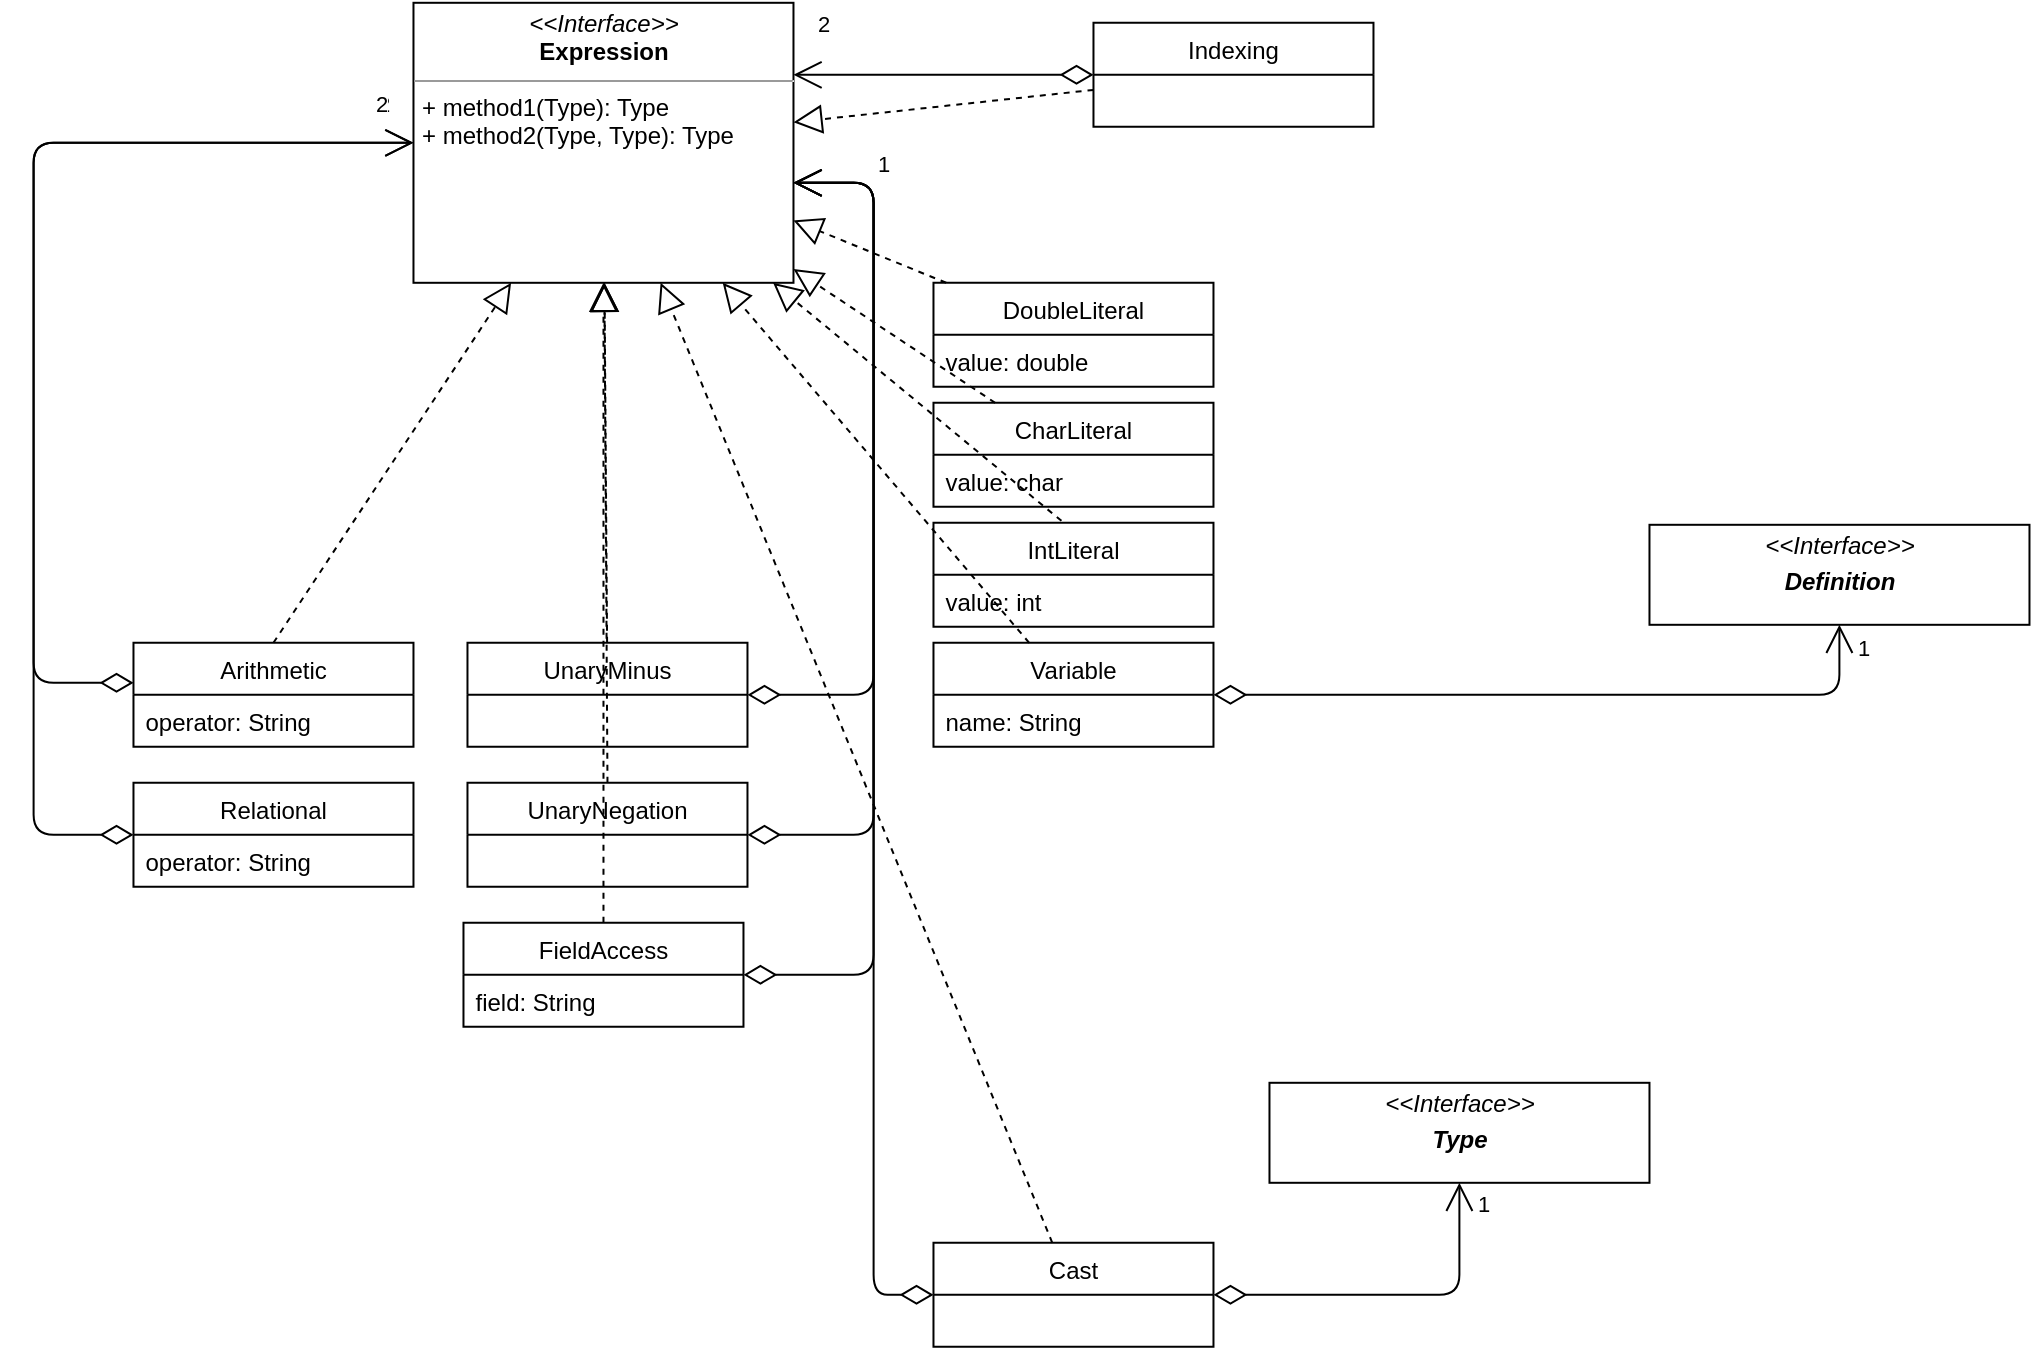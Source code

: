 <mxfile version="12.8.5" pages="4"><diagram id="s5ZfhlYBCUC1Ro54x7p0" name="Page-1"><mxGraphModel dx="1038" dy="580" grid="1" gridSize="10" guides="1" tooltips="1" connect="1" arrows="1" fold="1" page="1" pageScale="1" pageWidth="827" pageHeight="1169" math="0" shadow="0"><root><mxCell id="0"/><mxCell id="1" parent="0"/><mxCell id="buQas3QEPidKyHaEjHm3-1" value="UnaryMinus" style="swimlane;fontStyle=0;childLayout=stackLayout;horizontal=1;startSize=26;fillColor=none;horizontalStack=0;resizeParent=1;resizeParentMax=0;resizeLast=0;collapsible=1;marginBottom=0;" vertex="1" parent="1"><mxGeometry x="566.74" y="568.4" width="140" height="52" as="geometry"><mxRectangle x="120" y="100" width="90" height="26" as="alternateBounds"/></mxGeometry></mxCell><mxCell id="buQas3QEPidKyHaEjHm3-2" value="IntLiteral" style="swimlane;fontStyle=0;childLayout=stackLayout;horizontal=1;startSize=26;fillColor=none;horizontalStack=0;resizeParent=1;resizeParentMax=0;resizeLast=0;collapsible=1;marginBottom=0;" vertex="1" parent="1"><mxGeometry x="799.74" y="508.4" width="140" height="52" as="geometry"/></mxCell><mxCell id="buQas3QEPidKyHaEjHm3-3" value="value: int" style="text;strokeColor=none;fillColor=none;align=left;verticalAlign=top;spacingLeft=4;spacingRight=4;overflow=hidden;rotatable=0;points=[[0,0.5],[1,0.5]];portConstraint=eastwest;" vertex="1" parent="buQas3QEPidKyHaEjHm3-2"><mxGeometry y="26" width="140" height="26" as="geometry"/></mxCell><mxCell id="buQas3QEPidKyHaEjHm3-4" value="Variable" style="swimlane;fontStyle=0;childLayout=stackLayout;horizontal=1;startSize=26;fillColor=none;horizontalStack=0;resizeParent=1;resizeParentMax=0;resizeLast=0;collapsible=1;marginBottom=0;" vertex="1" parent="1"><mxGeometry x="799.74" y="568.4" width="140" height="52" as="geometry"/></mxCell><mxCell id="buQas3QEPidKyHaEjHm3-5" value="name: String" style="text;strokeColor=none;fillColor=none;align=left;verticalAlign=top;spacingLeft=4;spacingRight=4;overflow=hidden;rotatable=0;points=[[0,0.5],[1,0.5]];portConstraint=eastwest;" vertex="1" parent="buQas3QEPidKyHaEjHm3-4"><mxGeometry y="26" width="140" height="26" as="geometry"/></mxCell><mxCell id="buQas3QEPidKyHaEjHm3-6" value="Arithmetic" style="swimlane;fontStyle=0;childLayout=stackLayout;horizontal=1;startSize=26;fillColor=none;horizontalStack=0;resizeParent=1;resizeParentMax=0;resizeLast=0;collapsible=1;marginBottom=0;" vertex="1" parent="1"><mxGeometry x="399.74" y="568.4" width="140" height="52" as="geometry"/></mxCell><mxCell id="buQas3QEPidKyHaEjHm3-7" value="operator: String" style="text;strokeColor=none;fillColor=none;align=left;verticalAlign=top;spacingLeft=4;spacingRight=4;overflow=hidden;rotatable=0;points=[[0,0.5],[1,0.5]];portConstraint=eastwest;" vertex="1" parent="buQas3QEPidKyHaEjHm3-6"><mxGeometry y="26" width="140" height="26" as="geometry"/></mxCell><mxCell id="buQas3QEPidKyHaEjHm3-8" value="&lt;p style=&quot;margin: 0px ; margin-top: 4px ; text-align: center&quot;&gt;&lt;i&gt;&amp;lt;&amp;lt;Interface&amp;gt;&amp;gt;&lt;/i&gt;&lt;br&gt;&lt;b&gt;Expression&lt;/b&gt;&lt;/p&gt;&lt;hr size=&quot;1&quot;&gt;&lt;p style=&quot;margin: 0px ; margin-left: 4px&quot;&gt;+ method1(Type): Type&lt;br&gt;+ method2(Type, Type): Type&lt;/p&gt;" style="verticalAlign=top;align=left;overflow=fill;fontSize=12;fontFamily=Helvetica;html=1;" vertex="1" parent="1"><mxGeometry x="539.74" y="248.4" width="190" height="140" as="geometry"/></mxCell><mxCell id="buQas3QEPidKyHaEjHm3-9" value="" style="endArrow=block;dashed=1;endFill=0;endSize=12;html=1;exitX=0.5;exitY=0;exitDx=0;exitDy=0;" edge="1" parent="1" source="buQas3QEPidKyHaEjHm3-6" target="buQas3QEPidKyHaEjHm3-8"><mxGeometry width="160" relative="1" as="geometry"><mxPoint x="539.74" y="678.4" as="sourcePoint"/><mxPoint x="699.74" y="678.4" as="targetPoint"/></mxGeometry></mxCell><mxCell id="buQas3QEPidKyHaEjHm3-10" value="" style="endArrow=block;dashed=1;endFill=0;endSize=12;html=1;exitX=0.457;exitY=-0.019;exitDx=0;exitDy=0;exitPerimeter=0;" edge="1" parent="1" source="buQas3QEPidKyHaEjHm3-2" target="buQas3QEPidKyHaEjHm3-8"><mxGeometry width="160" relative="1" as="geometry"><mxPoint x="959.74" y="469.549" as="sourcePoint"/><mxPoint x="818.604" y="520.4" as="targetPoint"/></mxGeometry></mxCell><mxCell id="buQas3QEPidKyHaEjHm3-11" value="" style="endArrow=block;dashed=1;endFill=0;endSize=12;html=1;" edge="1" parent="1" source="buQas3QEPidKyHaEjHm3-4" target="buQas3QEPidKyHaEjHm3-8"><mxGeometry width="160" relative="1" as="geometry"><mxPoint x="569.74" y="768.4" as="sourcePoint"/><mxPoint x="828.604" y="530.4" as="targetPoint"/></mxGeometry></mxCell><mxCell id="buQas3QEPidKyHaEjHm3-12" value="" style="endArrow=block;dashed=1;endFill=0;endSize=12;html=1;" edge="1" parent="1" source="buQas3QEPidKyHaEjHm3-1" target="buQas3QEPidKyHaEjHm3-8"><mxGeometry width="160" relative="1" as="geometry"><mxPoint x="919.74" y="608.4" as="sourcePoint"/><mxPoint x="838.604" y="540.4" as="targetPoint"/></mxGeometry></mxCell><mxCell id="buQas3QEPidKyHaEjHm3-13" value="Cast" style="swimlane;fontStyle=0;childLayout=stackLayout;horizontal=1;startSize=26;fillColor=none;horizontalStack=0;resizeParent=1;resizeParentMax=0;resizeLast=0;collapsible=1;marginBottom=0;" vertex="1" parent="1"><mxGeometry x="799.74" y="868.4" width="140" height="52" as="geometry"><mxRectangle x="120" y="100" width="90" height="26" as="alternateBounds"/></mxGeometry></mxCell><mxCell id="buQas3QEPidKyHaEjHm3-14" value="UnaryNegation" style="swimlane;fontStyle=0;childLayout=stackLayout;horizontal=1;startSize=26;fillColor=none;horizontalStack=0;resizeParent=1;resizeParentMax=0;resizeLast=0;collapsible=1;marginBottom=0;" vertex="1" parent="1"><mxGeometry x="566.74" y="638.4" width="140" height="52" as="geometry"><mxRectangle x="120" y="100" width="90" height="26" as="alternateBounds"/></mxGeometry></mxCell><mxCell id="buQas3QEPidKyHaEjHm3-15" value="" style="endArrow=block;dashed=1;endFill=0;endSize=12;html=1;exitX=0.5;exitY=0;exitDx=0;exitDy=0;" edge="1" parent="1" source="buQas3QEPidKyHaEjHm3-14" target="buQas3QEPidKyHaEjHm3-8"><mxGeometry width="160" relative="1" as="geometry"><mxPoint x="645.61" y="578.4" as="sourcePoint"/><mxPoint x="637.783" y="398.4" as="targetPoint"/></mxGeometry></mxCell><mxCell id="buQas3QEPidKyHaEjHm3-16" value="&lt;p style=&quot;margin: 0px ; margin-top: 4px ; text-align: center&quot;&gt;&lt;i&gt;&amp;lt;&amp;lt;Interface&amp;gt;&amp;gt;&lt;/i&gt;&lt;/p&gt;&lt;p style=&quot;margin: 0px ; margin-top: 4px ; text-align: center&quot;&gt;&lt;i&gt;&lt;b&gt;Type&lt;/b&gt;&lt;/i&gt;&lt;br&gt;&lt;/p&gt;&lt;p style=&quot;margin: 0px ; margin-left: 4px&quot;&gt;&lt;/p&gt;" style="verticalAlign=top;align=left;overflow=fill;fontSize=12;fontFamily=Helvetica;html=1;" vertex="1" parent="1"><mxGeometry x="967.74" y="788.4" width="190" height="50" as="geometry"/></mxCell><mxCell id="buQas3QEPidKyHaEjHm3-17" value="" style="endArrow=block;dashed=1;endFill=0;endSize=12;html=1;" edge="1" parent="1" source="buQas3QEPidKyHaEjHm3-13" target="buQas3QEPidKyHaEjHm3-8"><mxGeometry width="160" relative="1" as="geometry"><mxPoint x="856.66" y="578.4" as="sourcePoint"/><mxPoint x="696.878" y="398.4" as="targetPoint"/></mxGeometry></mxCell><mxCell id="buQas3QEPidKyHaEjHm3-18" value="CharLiteral" style="swimlane;fontStyle=0;childLayout=stackLayout;horizontal=1;startSize=26;fillColor=none;horizontalStack=0;resizeParent=1;resizeParentMax=0;resizeLast=0;collapsible=1;marginBottom=0;" vertex="1" parent="1"><mxGeometry x="799.74" y="448.4" width="140" height="52" as="geometry"/></mxCell><mxCell id="buQas3QEPidKyHaEjHm3-19" value="value: char" style="text;strokeColor=none;fillColor=none;align=left;verticalAlign=top;spacingLeft=4;spacingRight=4;overflow=hidden;rotatable=0;points=[[0,0.5],[1,0.5]];portConstraint=eastwest;" vertex="1" parent="buQas3QEPidKyHaEjHm3-18"><mxGeometry y="26" width="140" height="26" as="geometry"/></mxCell><mxCell id="buQas3QEPidKyHaEjHm3-20" value="DoubleLiteral" style="swimlane;fontStyle=0;childLayout=stackLayout;horizontal=1;startSize=26;fillColor=none;horizontalStack=0;resizeParent=1;resizeParentMax=0;resizeLast=0;collapsible=1;marginBottom=0;" vertex="1" parent="1"><mxGeometry x="799.74" y="388.4" width="140" height="52" as="geometry"/></mxCell><mxCell id="buQas3QEPidKyHaEjHm3-21" value="value: double" style="text;strokeColor=none;fillColor=none;align=left;verticalAlign=top;spacingLeft=4;spacingRight=4;overflow=hidden;rotatable=0;points=[[0,0.5],[1,0.5]];portConstraint=eastwest;" vertex="1" parent="buQas3QEPidKyHaEjHm3-20"><mxGeometry y="26" width="140" height="26" as="geometry"/></mxCell><mxCell id="buQas3QEPidKyHaEjHm3-22" value="" style="endArrow=block;dashed=1;endFill=0;endSize=12;html=1;" edge="1" parent="1" source="buQas3QEPidKyHaEjHm3-20" target="buQas3QEPidKyHaEjHm3-8"><mxGeometry width="160" relative="1" as="geometry"><mxPoint x="921.92" y="377.902" as="sourcePoint"/><mxPoint x="777.742" y="258.89" as="targetPoint"/></mxGeometry></mxCell><mxCell id="buQas3QEPidKyHaEjHm3-23" value="" style="endArrow=block;dashed=1;endFill=0;endSize=12;html=1;" edge="1" parent="1" source="buQas3QEPidKyHaEjHm3-18" target="buQas3QEPidKyHaEjHm3-8"><mxGeometry width="160" relative="1" as="geometry"><mxPoint x="883.72" y="527.412" as="sourcePoint"/><mxPoint x="739.542" y="408.4" as="targetPoint"/></mxGeometry></mxCell><mxCell id="buQas3QEPidKyHaEjHm3-24" value="Relational" style="swimlane;fontStyle=0;childLayout=stackLayout;horizontal=1;startSize=26;fillColor=none;horizontalStack=0;resizeParent=1;resizeParentMax=0;resizeLast=0;collapsible=1;marginBottom=0;" vertex="1" parent="1"><mxGeometry x="399.74" y="638.4" width="140" height="52" as="geometry"/></mxCell><mxCell id="buQas3QEPidKyHaEjHm3-25" value="operator: String" style="text;strokeColor=none;fillColor=none;align=left;verticalAlign=top;spacingLeft=4;spacingRight=4;overflow=hidden;rotatable=0;points=[[0,0.5],[1,0.5]];portConstraint=eastwest;" vertex="1" parent="buQas3QEPidKyHaEjHm3-24"><mxGeometry y="26" width="140" height="26" as="geometry"/></mxCell><mxCell id="buQas3QEPidKyHaEjHm3-26" value="Indexing" style="swimlane;fontStyle=0;childLayout=stackLayout;horizontal=1;startSize=26;fillColor=none;horizontalStack=0;resizeParent=1;resizeParentMax=0;resizeLast=0;collapsible=1;marginBottom=0;" vertex="1" parent="1"><mxGeometry x="879.74" y="258.4" width="140" height="52" as="geometry"><mxRectangle x="120" y="100" width="90" height="26" as="alternateBounds"/></mxGeometry></mxCell><mxCell id="buQas3QEPidKyHaEjHm3-27" value="" style="endArrow=block;dashed=1;endFill=0;endSize=12;html=1;" edge="1" parent="1" source="buQas3QEPidKyHaEjHm3-26" target="buQas3QEPidKyHaEjHm3-8"><mxGeometry width="160" relative="1" as="geometry"><mxPoint x="816.094" y="398.4" as="sourcePoint"/><mxPoint x="739.74" y="367.209" as="targetPoint"/></mxGeometry></mxCell><mxCell id="buQas3QEPidKyHaEjHm3-28" value="FieldAccess" style="swimlane;fontStyle=0;childLayout=stackLayout;horizontal=1;startSize=26;fillColor=none;horizontalStack=0;resizeParent=1;resizeParentMax=0;resizeLast=0;collapsible=1;marginBottom=0;" vertex="1" parent="1"><mxGeometry x="564.74" y="708.4" width="140" height="52" as="geometry"><mxRectangle x="120" y="100" width="90" height="26" as="alternateBounds"/></mxGeometry></mxCell><mxCell id="buQas3QEPidKyHaEjHm3-29" value="field: String" style="text;strokeColor=none;fillColor=none;align=left;verticalAlign=top;spacingLeft=4;spacingRight=4;overflow=hidden;rotatable=0;points=[[0,0.5],[1,0.5]];portConstraint=eastwest;" vertex="1" parent="buQas3QEPidKyHaEjHm3-28"><mxGeometry y="26" width="140" height="26" as="geometry"/></mxCell><mxCell id="buQas3QEPidKyHaEjHm3-30" value="" style="endArrow=block;dashed=1;endFill=0;endSize=12;html=1;" edge="1" parent="1" source="buQas3QEPidKyHaEjHm3-28" target="buQas3QEPidKyHaEjHm3-8"><mxGeometry width="160" relative="1" as="geometry"><mxPoint x="646.74" y="648.4" as="sourcePoint"/><mxPoint x="645.177" y="398.4" as="targetPoint"/></mxGeometry></mxCell><mxCell id="buQas3QEPidKyHaEjHm3-31" value="1" style="endArrow=open;html=1;endSize=12;startArrow=diamondThin;startSize=14;startFill=0;edgeStyle=orthogonalEdgeStyle;align=left;verticalAlign=bottom;" edge="1" parent="1" source="buQas3QEPidKyHaEjHm3-13" target="buQas3QEPidKyHaEjHm3-16"><mxGeometry x="0.776" y="-7" relative="1" as="geometry"><mxPoint x="982.74" y="893.9" as="sourcePoint"/><mxPoint x="1142.74" y="893.9" as="targetPoint"/><mxPoint as="offset"/></mxGeometry></mxCell><mxCell id="buQas3QEPidKyHaEjHm3-32" value="2" style="endArrow=open;html=1;endSize=12;startArrow=diamondThin;startSize=14;startFill=0;edgeStyle=orthogonalEdgeStyle;align=left;verticalAlign=bottom;" edge="1" parent="1" source="buQas3QEPidKyHaEjHm3-24" target="buQas3QEPidKyHaEjHm3-8"><mxGeometry x="0.932" y="10" relative="1" as="geometry"><mxPoint x="379.8" y="798.4" as="sourcePoint"/><mxPoint x="539.8" y="798.4" as="targetPoint"/><mxPoint as="offset"/><Array as="points"><mxPoint x="349.8" y="664.4"/><mxPoint x="349.8" y="318.4"/></Array></mxGeometry></mxCell><mxCell id="buQas3QEPidKyHaEjHm3-33" value="2" style="endArrow=open;html=1;endSize=12;startArrow=diamondThin;startSize=14;startFill=0;edgeStyle=orthogonalEdgeStyle;align=left;verticalAlign=bottom;" edge="1" parent="1" source="buQas3QEPidKyHaEjHm3-6" target="buQas3QEPidKyHaEjHm3-8"><mxGeometry x="0.919" y="10" relative="1" as="geometry"><mxPoint x="409.74" y="674.4" as="sourcePoint"/><mxPoint x="549.74" y="328.4" as="targetPoint"/><mxPoint as="offset"/><Array as="points"><mxPoint x="349.8" y="588.4"/><mxPoint x="349.8" y="318.4"/></Array></mxGeometry></mxCell><mxCell id="buQas3QEPidKyHaEjHm3-34" value="1" style="endArrow=open;html=1;endSize=12;startArrow=diamondThin;startSize=14;startFill=0;edgeStyle=orthogonalEdgeStyle;align=left;verticalAlign=bottom;" edge="1" parent="1" source="buQas3QEPidKyHaEjHm3-1" target="buQas3QEPidKyHaEjHm3-8"><mxGeometry x="0.777" relative="1" as="geometry"><mxPoint x="379.8" y="798.4" as="sourcePoint"/><mxPoint x="539.8" y="798.4" as="targetPoint"/><mxPoint as="offset"/><Array as="points"><mxPoint x="769.8" y="594.4"/><mxPoint x="769.8" y="338.4"/></Array></mxGeometry></mxCell><mxCell id="buQas3QEPidKyHaEjHm3-35" value="1" style="endArrow=open;html=1;endSize=12;startArrow=diamondThin;startSize=14;startFill=0;edgeStyle=orthogonalEdgeStyle;align=left;verticalAlign=bottom;" edge="1" parent="1" source="buQas3QEPidKyHaEjHm3-14" target="buQas3QEPidKyHaEjHm3-8"><mxGeometry x="0.813" relative="1" as="geometry"><mxPoint x="716.74" y="604.4" as="sourcePoint"/><mxPoint x="739.74" y="348.4" as="targetPoint"/><mxPoint as="offset"/><Array as="points"><mxPoint x="769.8" y="664.4"/><mxPoint x="769.8" y="338.4"/></Array></mxGeometry></mxCell><mxCell id="buQas3QEPidKyHaEjHm3-36" value="1" style="endArrow=open;html=1;endSize=12;startArrow=diamondThin;startSize=14;startFill=0;edgeStyle=orthogonalEdgeStyle;align=left;verticalAlign=bottom;" edge="1" parent="1" source="buQas3QEPidKyHaEjHm3-28" target="buQas3QEPidKyHaEjHm3-8"><mxGeometry x="0.84" relative="1" as="geometry"><mxPoint x="716.74" y="674.4" as="sourcePoint"/><mxPoint x="739.74" y="348.4" as="targetPoint"/><mxPoint as="offset"/><Array as="points"><mxPoint x="769.8" y="734.4"/><mxPoint x="769.8" y="338.4"/></Array></mxGeometry></mxCell><mxCell id="buQas3QEPidKyHaEjHm3-37" value="2" style="endArrow=open;html=1;endSize=12;startArrow=diamondThin;startSize=14;startFill=0;edgeStyle=orthogonalEdgeStyle;align=left;verticalAlign=bottom;" edge="1" parent="1" source="buQas3QEPidKyHaEjHm3-26" target="buQas3QEPidKyHaEjHm3-8"><mxGeometry x="0.866" y="-16" relative="1" as="geometry"><mxPoint x="439.8" y="758.4" as="sourcePoint"/><mxPoint x="539.8" y="798.4" as="targetPoint"/><mxPoint as="offset"/><Array as="points"><mxPoint x="769.8" y="284.4"/><mxPoint x="769.8" y="284.4"/></Array></mxGeometry></mxCell><mxCell id="buQas3QEPidKyHaEjHm3-38" value="1" style="endArrow=open;html=1;endSize=12;startArrow=diamondThin;startSize=14;startFill=0;edgeStyle=orthogonalEdgeStyle;align=left;verticalAlign=bottom;" edge="1" parent="1" source="buQas3QEPidKyHaEjHm3-13" target="buQas3QEPidKyHaEjHm3-8"><mxGeometry x="0.872" relative="1" as="geometry"><mxPoint x="714.74" y="744.4" as="sourcePoint"/><mxPoint x="739.74" y="348.4" as="targetPoint"/><mxPoint as="offset"/><Array as="points"><mxPoint x="769.8" y="894.4"/><mxPoint x="769.8" y="338.4"/></Array></mxGeometry></mxCell><mxCell id="JMMALY-Ro8XDDi0MGWRL-1" value="&lt;p style=&quot;margin: 0px ; margin-top: 4px ; text-align: center&quot;&gt;&lt;i&gt;&amp;lt;&amp;lt;Interface&amp;gt;&amp;gt;&lt;/i&gt;&lt;/p&gt;&lt;p style=&quot;margin: 0px ; margin-top: 4px ; text-align: center&quot;&gt;&lt;i&gt;&lt;b&gt;Definition&lt;/b&gt;&lt;/i&gt;&lt;br&gt;&lt;/p&gt;&lt;p style=&quot;margin: 0px ; margin-left: 4px&quot;&gt;&lt;/p&gt;" style="verticalAlign=top;align=left;overflow=fill;fontSize=12;fontFamily=Helvetica;html=1;" vertex="1" parent="1"><mxGeometry x="1157.74" y="509.4" width="190" height="50" as="geometry"/></mxCell><mxCell id="JMMALY-Ro8XDDi0MGWRL-2" value="1" style="endArrow=open;html=1;endSize=12;startArrow=diamondThin;startSize=14;startFill=0;edgeStyle=orthogonalEdgeStyle;align=left;verticalAlign=bottom;" edge="1" parent="1" source="buQas3QEPidKyHaEjHm3-4" target="JMMALY-Ro8XDDi0MGWRL-1"><mxGeometry x="0.799" y="16" relative="1" as="geometry"><mxPoint x="977.74" y="624.4" as="sourcePoint"/><mxPoint x="1100.7" y="568.4" as="targetPoint"/><mxPoint x="23" y="-14" as="offset"/></mxGeometry></mxCell></root></mxGraphModel></diagram><diagram name="Page-2" id="duChJg24xHb6y9kP1mSh"><mxGraphModel dx="1221" dy="682" grid="0" gridSize="10" guides="1" tooltips="1" connect="1" arrows="1" fold="1" page="0" pageScale="1" pageWidth="827" pageHeight="1169" math="0" shadow="0"><root><mxCell id="PjNAHWErL7BD7QIuxWwd-0"/><mxCell id="PjNAHWErL7BD7QIuxWwd-1" parent="PjNAHWErL7BD7QIuxWwd-0"/><mxCell id="PjNAHWErL7BD7QIuxWwd-2" value="Program" style="swimlane;fontStyle=0;childLayout=stackLayout;horizontal=1;startSize=26;fillColor=none;horizontalStack=0;resizeParent=1;resizeParentMax=0;resizeLast=0;collapsible=1;marginBottom=0;" parent="PjNAHWErL7BD7QIuxWwd-1" vertex="1"><mxGeometry x="280" y="190" width="140" height="52" as="geometry"/></mxCell><mxCell id="PjNAHWErL7BD7QIuxWwd-3" value="&lt;p style=&quot;margin: 0px ; margin-top: 4px ; text-align: center&quot;&gt;&lt;i&gt;&amp;lt;&amp;lt;Interface&amp;gt;&amp;gt;&lt;/i&gt;&lt;br&gt;&lt;b&gt;ASTNode&lt;/b&gt;&lt;/p&gt;&lt;hr size=&quot;1&quot;&gt;&lt;p style=&quot;margin: 0px ; margin-left: 4px&quot;&gt;getLine(): int&lt;br&gt;getColumn(): int&lt;/p&gt;" style="verticalAlign=top;align=left;overflow=fill;fontSize=12;fontFamily=Helvetica;html=1;" parent="PjNAHWErL7BD7QIuxWwd-1" vertex="1"><mxGeometry x="80" y="10" width="190" height="80" as="geometry"/></mxCell><mxCell id="PjNAHWErL7BD7QIuxWwd-4" value="" style="endArrow=block;endSize=16;endFill=0;html=1;exitX=0.5;exitY=0;exitDx=0;exitDy=0;entryX=1;entryY=0.5;entryDx=0;entryDy=0;" parent="PjNAHWErL7BD7QIuxWwd-1" source="PjNAHWErL7BD7QIuxWwd-2" target="PjNAHWErL7BD7QIuxWwd-3" edge="1"><mxGeometry x="0.258" y="-92" width="160" relative="1" as="geometry"><mxPoint x="360" y="50" as="sourcePoint"/><mxPoint x="520" y="50" as="targetPoint"/><Array as="points"><mxPoint x="350" y="50"/></Array><mxPoint as="offset"/></mxGeometry></mxCell><mxCell id="PjNAHWErL7BD7QIuxWwd-5" value="&lt;p style=&quot;margin: 0px ; margin-top: 4px ; text-align: center&quot;&gt;&lt;i&gt;&amp;lt;&amp;lt;Interface&amp;gt;&amp;gt;&lt;/i&gt;&lt;br&gt;&lt;b&gt;Definition&lt;/b&gt;&lt;/p&gt;" style="verticalAlign=top;align=left;overflow=fill;fontSize=12;fontFamily=Helvetica;html=1;" parent="PjNAHWErL7BD7QIuxWwd-1" vertex="1"><mxGeometry x="510" y="50" width="190" height="100" as="geometry"/></mxCell><mxCell id="PjNAHWErL7BD7QIuxWwd-6" value="" style="endArrow=block;endSize=16;endFill=0;html=1;exitX=0.5;exitY=0;exitDx=0;exitDy=0;" parent="PjNAHWErL7BD7QIuxWwd-1" source="PjNAHWErL7BD7QIuxWwd-5" edge="1"><mxGeometry x="0.258" y="-92" width="160" relative="1" as="geometry"><mxPoint x="460" y="94" as="sourcePoint"/><mxPoint x="270" y="50" as="targetPoint"/><Array as="points"/><mxPoint as="offset"/></mxGeometry></mxCell><mxCell id="PjNAHWErL7BD7QIuxWwd-7" value="VarDefinition" style="swimlane;fontStyle=0;childLayout=stackLayout;horizontal=1;startSize=26;fillColor=none;horizontalStack=0;resizeParent=1;resizeParentMax=0;resizeLast=0;collapsible=1;marginBottom=0;" parent="PjNAHWErL7BD7QIuxWwd-1" vertex="1"><mxGeometry x="450" y="500" width="140" height="52" as="geometry"/></mxCell><mxCell id="PjNAHWErL7BD7QIuxWwd-8" value="FuncDefinition" style="swimlane;fontStyle=0;childLayout=stackLayout;horizontal=1;startSize=26;fillColor=none;horizontalStack=0;resizeParent=1;resizeParentMax=0;resizeLast=0;collapsible=1;marginBottom=0;" parent="PjNAHWErL7BD7QIuxWwd-1" vertex="1"><mxGeometry x="810" y="390" width="140" height="52" as="geometry"/></mxCell><mxCell id="PjNAHWErL7BD7QIuxWwd-9" value="" style="endArrow=block;dashed=1;endFill=0;endSize=12;html=1;exitX=0.5;exitY=0;exitDx=0;exitDy=0;entryX=0.75;entryY=1;entryDx=0;entryDy=0;" parent="PjNAHWErL7BD7QIuxWwd-1" source="PjNAHWErL7BD7QIuxWwd-8" target="PjNAHWErL7BD7QIuxWwd-5" edge="1"><mxGeometry width="160" relative="1" as="geometry"><mxPoint x="540" y="280" as="sourcePoint"/><mxPoint x="610" y="90" as="targetPoint"/><Array as="points"/></mxGeometry></mxCell><mxCell id="PjNAHWErL7BD7QIuxWwd-10" value="" style="line;strokeWidth=1;fillColor=none;align=left;verticalAlign=middle;spacingTop=-1;spacingLeft=3;spacingRight=3;rotatable=0;labelPosition=right;points=[];portConstraint=eastwest;" parent="PjNAHWErL7BD7QIuxWwd-1" vertex="1"><mxGeometry x="510" y="90" width="190" height="8" as="geometry"/></mxCell><mxCell id="PjNAHWErL7BD7QIuxWwd-11" value="getName(): String" style="text;strokeColor=none;fillColor=none;align=left;verticalAlign=top;spacingLeft=4;spacingRight=4;overflow=hidden;rotatable=0;points=[[0,0.5],[1,0.5]];portConstraint=eastwest;" parent="PjNAHWErL7BD7QIuxWwd-1" vertex="1"><mxGeometry x="510" y="98" width="180" height="26" as="geometry"/></mxCell><mxCell id="PjNAHWErL7BD7QIuxWwd-12" value="&lt;p style=&quot;margin: 0px ; margin-top: 4px ; text-align: center&quot;&gt;&lt;i&gt;&amp;lt;&amp;lt;Interface&amp;gt;&amp;gt;&lt;/i&gt;&lt;br&gt;&lt;b&gt;Type&lt;/b&gt;&lt;/p&gt;" style="verticalAlign=top;align=left;overflow=fill;fontSize=12;fontFamily=Helvetica;html=1;" parent="PjNAHWErL7BD7QIuxWwd-1" vertex="1"><mxGeometry x="20" y="210" width="190" height="40" as="geometry"/></mxCell><mxCell id="PjNAHWErL7BD7QIuxWwd-13" value="&lt;p style=&quot;margin: 0px ; margin-top: 4px ; text-align: center&quot;&gt;&lt;i&gt;&amp;lt;&amp;lt;Interface&amp;gt;&amp;gt;&lt;/i&gt;&lt;br&gt;&lt;b&gt;Statement&lt;/b&gt;&lt;/p&gt;&lt;hr size=&quot;1&quot;&gt;&lt;p style=&quot;margin: 0px ; margin-left: 4px&quot;&gt;&lt;br&gt;&lt;/p&gt;" style="verticalAlign=top;align=left;overflow=fill;fontSize=12;fontFamily=Helvetica;html=1;" parent="PjNAHWErL7BD7QIuxWwd-1" vertex="1"><mxGeometry x="580" y="330" width="190" height="60" as="geometry"/></mxCell><mxCell id="PjNAHWErL7BD7QIuxWwd-14" value="0..*" style="endArrow=open;html=1;endSize=12;startArrow=diamondThin;startSize=14;startFill=0;edgeStyle=orthogonalEdgeStyle;align=left;verticalAlign=bottom;" parent="PjNAHWErL7BD7QIuxWwd-1" source="PjNAHWErL7BD7QIuxWwd-8" target="PjNAHWErL7BD7QIuxWwd-13" edge="1"><mxGeometry x="0.611" relative="1" as="geometry"><mxPoint x="430" y="410" as="sourcePoint"/><mxPoint x="590" y="410" as="targetPoint"/><mxPoint x="1" as="offset"/><Array as="points"><mxPoint x="675" y="416"/></Array></mxGeometry></mxCell><mxCell id="PjNAHWErL7BD7QIuxWwd-15" value="" style="endArrow=block;endSize=16;endFill=0;html=1;" parent="PjNAHWErL7BD7QIuxWwd-1" source="PjNAHWErL7BD7QIuxWwd-7" target="PjNAHWErL7BD7QIuxWwd-13" edge="1"><mxGeometry x="-0.086" y="28" width="160" relative="1" as="geometry"><mxPoint x="490" y="390" as="sourcePoint"/><mxPoint x="650" y="390" as="targetPoint"/><mxPoint as="offset"/></mxGeometry></mxCell><mxCell id="PjNAHWErL7BD7QIuxWwd-16" value="" style="endArrow=block;dashed=1;endFill=0;endSize=12;html=1;entryX=0.5;entryY=1;entryDx=0;entryDy=0;" parent="PjNAHWErL7BD7QIuxWwd-1" source="PjNAHWErL7BD7QIuxWwd-7" target="PjNAHWErL7BD7QIuxWwd-5" edge="1"><mxGeometry width="160" relative="1" as="geometry"><mxPoint x="690" y="280" as="sourcePoint"/><mxPoint x="662.5" y="160" as="targetPoint"/><Array as="points"/></mxGeometry></mxCell><mxCell id="PjNAHWErL7BD7QIuxWwd-17" value="1..*" style="endArrow=open;html=1;endSize=12;startArrow=diamondThin;startSize=14;startFill=0;edgeStyle=orthogonalEdgeStyle;align=left;verticalAlign=bottom;" parent="PjNAHWErL7BD7QIuxWwd-1" source="PjNAHWErL7BD7QIuxWwd-2" target="PjNAHWErL7BD7QIuxWwd-5" edge="1"><mxGeometry x="0.611" relative="1" as="geometry"><mxPoint x="405" y="330" as="sourcePoint"/><mxPoint x="270" y="304" as="targetPoint"/><mxPoint x="1" as="offset"/><Array as="points"><mxPoint x="540" y="216"/></Array></mxGeometry></mxCell><mxCell id="PjNAHWErL7BD7QIuxWwd-18" value="1" style="endArrow=open;html=1;endSize=12;startArrow=diamondThin;startSize=14;startFill=0;edgeStyle=orthogonalEdgeStyle;align=left;verticalAlign=bottom;" parent="PjNAHWErL7BD7QIuxWwd-1" source="PjNAHWErL7BD7QIuxWwd-5" target="PjNAHWErL7BD7QIuxWwd-12" edge="1"><mxGeometry x="0.952" y="15" relative="1" as="geometry"><mxPoint x="220" y="354.0" as="sourcePoint"/><mxPoint x="340" y="288" as="targetPoint"/><mxPoint as="offset"/><Array as="points"><mxPoint x="115" y="108"/></Array></mxGeometry></mxCell></root></mxGraphModel></diagram><diagram name="Page-3" id="NuNfg1T7uYfUy5hrsm3O"><mxGraphModel dx="1483" dy="829" grid="0" gridSize="10" guides="1" tooltips="1" connect="1" arrows="1" fold="1" page="0" pageScale="1" pageWidth="827" pageHeight="1169" math="0" shadow="0"><root><mxCell id="jAzysohy9S9_Q8YfavUD-0"/><mxCell id="jAzysohy9S9_Q8YfavUD-1" parent="jAzysohy9S9_Q8YfavUD-0"/><mxCell id="jAzysohy9S9_Q8YfavUD-2" value="Assignment" style="swimlane;fontStyle=0;childLayout=stackLayout;horizontal=1;startSize=26;fillColor=none;horizontalStack=0;resizeParent=1;resizeParentMax=0;resizeLast=0;collapsible=1;marginBottom=0;" parent="jAzysohy9S9_Q8YfavUD-1" vertex="1"><mxGeometry x="352" y="382" width="140" height="52" as="geometry"/></mxCell><mxCell id="jAzysohy9S9_Q8YfavUD-3" value="&lt;p style=&quot;margin: 0px ; margin-top: 4px ; text-align: center&quot;&gt;&lt;i&gt;&amp;lt;&amp;lt;Interface&amp;gt;&amp;gt;&lt;/i&gt;&lt;br&gt;&lt;b&gt;Expression&lt;/b&gt;&lt;/p&gt;&lt;hr size=&quot;1&quot;&gt;&lt;p style=&quot;margin: 0px ; margin-left: 4px&quot;&gt;&lt;br&gt;&lt;/p&gt;" style="verticalAlign=top;align=left;overflow=fill;fontSize=12;fontFamily=Helvetica;html=1;" parent="jAzysohy9S9_Q8YfavUD-1" vertex="1"><mxGeometry x="637" y="376" width="190" height="64" as="geometry"/></mxCell><mxCell id="jAzysohy9S9_Q8YfavUD-4" value="&lt;p style=&quot;margin: 0px ; margin-top: 4px ; text-align: center&quot;&gt;&lt;i&gt;&amp;lt;&amp;lt;Interface&amp;gt;&amp;gt;&lt;/i&gt;&lt;br&gt;&lt;b&gt;Statement&lt;/b&gt;&lt;/p&gt;&lt;hr size=&quot;1&quot;&gt;&lt;p style=&quot;margin: 0px ; margin-left: 4px&quot;&gt;&lt;br&gt;&lt;/p&gt;" style="verticalAlign=top;align=left;overflow=fill;fontSize=12;fontFamily=Helvetica;html=1;" parent="jAzysohy9S9_Q8YfavUD-1" vertex="1"><mxGeometry x="199" y="260" width="190" height="60" as="geometry"/></mxCell><mxCell id="jAzysohy9S9_Q8YfavUD-5" value="" style="endArrow=block;dashed=1;endFill=0;endSize=12;html=1;" parent="jAzysohy9S9_Q8YfavUD-1" source="jAzysohy9S9_Q8YfavUD-2" target="jAzysohy9S9_Q8YfavUD-4" edge="1"><mxGeometry width="160" relative="1" as="geometry"><mxPoint x="227" y="490" as="sourcePoint"/><mxPoint x="387" y="490" as="targetPoint"/></mxGeometry></mxCell><mxCell id="jAzysohy9S9_Q8YfavUD-6" value="&lt;p style=&quot;margin: 0px ; margin-top: 4px ; text-align: center&quot;&gt;&lt;i&gt;&amp;lt;&amp;lt;Interface&amp;gt;&amp;gt;&lt;/i&gt;&lt;br&gt;&lt;b&gt;ASTNode&lt;/b&gt;&lt;/p&gt;&lt;hr size=&quot;1&quot;&gt;&lt;p style=&quot;margin: 0px ; margin-left: 4px&quot;&gt;getLine(): int&lt;br&gt;getColumn(): int&lt;/p&gt;" style="verticalAlign=top;align=left;overflow=fill;fontSize=12;fontFamily=Helvetica;html=1;" parent="jAzysohy9S9_Q8YfavUD-1" vertex="1"><mxGeometry x="412" y="20" width="190" height="80" as="geometry"/></mxCell><mxCell id="jAzysohy9S9_Q8YfavUD-7" value="" style="endArrow=block;endSize=16;endFill=0;html=1;exitX=0.5;exitY=0;exitDx=0;exitDy=0;entryX=0.5;entryY=1;entryDx=0;entryDy=0;" parent="jAzysohy9S9_Q8YfavUD-1" source="jAzysohy9S9_Q8YfavUD-4" target="jAzysohy9S9_Q8YfavUD-6" edge="1"><mxGeometry x="0.451" y="-73" width="160" relative="1" as="geometry"><mxPoint x="462" y="160" as="sourcePoint"/><mxPoint x="622" y="160" as="targetPoint"/><mxPoint as="offset"/></mxGeometry></mxCell><mxCell id="jAzysohy9S9_Q8YfavUD-8" value="" style="endArrow=block;endSize=16;endFill=0;html=1;exitX=0.5;exitY=0;exitDx=0;exitDy=0;entryX=0.5;entryY=1;entryDx=0;entryDy=0;" parent="jAzysohy9S9_Q8YfavUD-1" source="jAzysohy9S9_Q8YfavUD-3" target="jAzysohy9S9_Q8YfavUD-6" edge="1"><mxGeometry x="0.451" y="-73" width="160" relative="1" as="geometry"><mxPoint x="482" y="280" as="sourcePoint"/><mxPoint x="672" y="120" as="targetPoint"/><mxPoint as="offset"/></mxGeometry></mxCell><mxCell id="jAzysohy9S9_Q8YfavUD-9" value="WhileLoop" style="swimlane;fontStyle=0;childLayout=stackLayout;horizontal=1;startSize=26;fillColor=none;horizontalStack=0;resizeParent=1;resizeParentMax=0;resizeLast=0;collapsible=1;marginBottom=0;" parent="jAzysohy9S9_Q8YfavUD-1" vertex="1"><mxGeometry x="29" y="595" width="140" height="52" as="geometry"/></mxCell><mxCell id="jAzysohy9S9_Q8YfavUD-10" value="IfElse" style="swimlane;fontStyle=0;childLayout=stackLayout;horizontal=1;startSize=26;fillColor=none;horizontalStack=0;resizeParent=1;resizeParentMax=0;resizeLast=0;collapsible=1;marginBottom=0;" parent="jAzysohy9S9_Q8YfavUD-1" vertex="1"><mxGeometry x="199" y="680" width="140" height="52" as="geometry"/></mxCell><mxCell id="jAzysohy9S9_Q8YfavUD-11" value="Return" style="swimlane;fontStyle=0;childLayout=stackLayout;horizontal=1;startSize=26;fillColor=none;horizontalStack=0;resizeParent=1;resizeParentMax=0;resizeLast=0;collapsible=1;marginBottom=0;" parent="jAzysohy9S9_Q8YfavUD-1" vertex="1"><mxGeometry x="352" y="558" width="140" height="52" as="geometry"/></mxCell><mxCell id="jAzysohy9S9_Q8YfavUD-12" value="FunctionInvoke" style="swimlane;fontStyle=0;childLayout=stackLayout;horizontal=1;startSize=26;fillColor=none;horizontalStack=0;resizeParent=1;resizeParentMax=0;resizeLast=0;collapsible=1;marginBottom=0;" parent="jAzysohy9S9_Q8YfavUD-1" vertex="1"><mxGeometry x="662" y="558" width="140" height="52" as="geometry"><mxRectangle x="120" y="100" width="90" height="26" as="alternateBounds"/></mxGeometry></mxCell><mxCell id="jAzysohy9S9_Q8YfavUD-13" value="Write" style="swimlane;fontStyle=0;childLayout=stackLayout;horizontal=1;startSize=26;fillColor=none;horizontalStack=0;resizeParent=1;resizeParentMax=0;resizeLast=0;collapsible=1;marginBottom=0;" parent="jAzysohy9S9_Q8YfavUD-1" vertex="1"><mxGeometry x="352" y="500" width="140" height="52" as="geometry"><mxRectangle x="120" y="100" width="90" height="26" as="alternateBounds"/></mxGeometry></mxCell><mxCell id="jAzysohy9S9_Q8YfavUD-14" value="Read" style="swimlane;fontStyle=0;childLayout=stackLayout;horizontal=1;startSize=26;fillColor=none;horizontalStack=0;resizeParent=1;resizeParentMax=0;resizeLast=0;collapsible=1;marginBottom=0;" parent="jAzysohy9S9_Q8YfavUD-1" vertex="1"><mxGeometry x="352" y="440" width="140" height="52" as="geometry"><mxRectangle x="120" y="100" width="90" height="26" as="alternateBounds"/></mxGeometry></mxCell><mxCell id="jAzysohy9S9_Q8YfavUD-15" value="" style="endArrow=block;dashed=1;endFill=0;endSize=12;html=1;exitX=0.5;exitY=0;exitDx=0;exitDy=0;entryX=0.579;entryY=1.017;entryDx=0;entryDy=0;entryPerimeter=0;" parent="jAzysohy9S9_Q8YfavUD-1" source="jAzysohy9S9_Q8YfavUD-14" target="jAzysohy9S9_Q8YfavUD-4" edge="1"><mxGeometry width="160" relative="1" as="geometry"><mxPoint x="408.864" y="392" as="sourcePoint"/><mxPoint x="312" y="370" as="targetPoint"/></mxGeometry></mxCell><mxCell id="jAzysohy9S9_Q8YfavUD-16" value="" style="endArrow=block;dashed=1;endFill=0;endSize=12;html=1;exitX=0.5;exitY=0;exitDx=0;exitDy=0;entryX=0.537;entryY=1.05;entryDx=0;entryDy=0;entryPerimeter=0;" parent="jAzysohy9S9_Q8YfavUD-1" source="jAzysohy9S9_Q8YfavUD-13" target="jAzysohy9S9_Q8YfavUD-4" edge="1"><mxGeometry width="160" relative="1" as="geometry"><mxPoint x="441.99" y="658.98" as="sourcePoint"/><mxPoint x="352" y="510" as="targetPoint"/></mxGeometry></mxCell><mxCell id="jAzysohy9S9_Q8YfavUD-17" value="" style="endArrow=block;dashed=1;endFill=0;endSize=12;html=1;exitX=0.5;exitY=0;exitDx=0;exitDy=0;entryX=0.5;entryY=1;entryDx=0;entryDy=0;" parent="jAzysohy9S9_Q8YfavUD-1" source="jAzysohy9S9_Q8YfavUD-12" target="jAzysohy9S9_Q8YfavUD-3" edge="1"><mxGeometry width="160" relative="1" as="geometry"><mxPoint x="799.97" y="749" as="sourcePoint"/><mxPoint x="702" y="522" as="targetPoint"/></mxGeometry></mxCell><mxCell id="jAzysohy9S9_Q8YfavUD-18" value="" style="endArrow=block;dashed=1;endFill=0;endSize=12;html=1;exitX=0.45;exitY=-0.019;exitDx=0;exitDy=0;exitPerimeter=0;" parent="jAzysohy9S9_Q8YfavUD-1" source="jAzysohy9S9_Q8YfavUD-12" target="jAzysohy9S9_Q8YfavUD-4" edge="1"><mxGeometry width="160" relative="1" as="geometry"><mxPoint x="319.97" y="661" as="sourcePoint"/><mxPoint x="222" y="434" as="targetPoint"/></mxGeometry></mxCell><mxCell id="jAzysohy9S9_Q8YfavUD-19" value="" style="endArrow=block;dashed=1;endFill=0;endSize=12;html=1;exitX=0.5;exitY=0;exitDx=0;exitDy=0;" parent="jAzysohy9S9_Q8YfavUD-1" source="jAzysohy9S9_Q8YfavUD-11" target="jAzysohy9S9_Q8YfavUD-4" edge="1"><mxGeometry width="160" relative="1" as="geometry"><mxPoint x="432" y="510" as="sourcePoint"/><mxPoint x="334.03" y="333" as="targetPoint"/></mxGeometry></mxCell><mxCell id="jAzysohy9S9_Q8YfavUD-20" value="" style="endArrow=block;dashed=1;endFill=0;endSize=12;html=1;" parent="jAzysohy9S9_Q8YfavUD-1" source="jAzysohy9S9_Q8YfavUD-9" target="jAzysohy9S9_Q8YfavUD-4" edge="1"><mxGeometry width="160" relative="1" as="geometry"><mxPoint x="432" y="510" as="sourcePoint"/><mxPoint x="311.03" y="333" as="targetPoint"/></mxGeometry></mxCell><mxCell id="jAzysohy9S9_Q8YfavUD-21" value="" style="endArrow=block;dashed=1;endFill=0;endSize=12;html=1;" parent="jAzysohy9S9_Q8YfavUD-1" source="jAzysohy9S9_Q8YfavUD-10" target="jAzysohy9S9_Q8YfavUD-4" edge="1"><mxGeometry width="160" relative="1" as="geometry"><mxPoint x="148.886" y="450" as="sourcePoint"/><mxPoint x="272.977" y="330" as="targetPoint"/></mxGeometry></mxCell><mxCell id="jAzysohy9S9_Q8YfavUD-22" value="Variable" style="swimlane;fontStyle=0;childLayout=stackLayout;horizontal=1;startSize=26;fillColor=none;horizontalStack=0;resizeParent=1;resizeParentMax=0;resizeLast=0;collapsible=1;marginBottom=0;" parent="jAzysohy9S9_Q8YfavUD-1" vertex="1"><mxGeometry x="669" y="680" width="140" height="52" as="geometry"><mxRectangle x="120" y="100" width="90" height="26" as="alternateBounds"/></mxGeometry></mxCell><mxCell id="jAzysohy9S9_Q8YfavUD-23" value="ElseRole" style="text;html=1;align=center;verticalAlign=middle;resizable=0;points=[];autosize=1;" parent="jAzysohy9S9_Q8YfavUD-1" vertex="1"><mxGeometry x="259" y="620" width="60" height="20" as="geometry"/></mxCell><mxCell id="jAzysohy9S9_Q8YfavUD-24" value="2" style="endArrow=open;html=1;endSize=12;startArrow=diamondThin;startSize=14;startFill=0;edgeStyle=orthogonalEdgeStyle;align=left;verticalAlign=bottom;" parent="jAzysohy9S9_Q8YfavUD-1" source="jAzysohy9S9_Q8YfavUD-2" target="jAzysohy9S9_Q8YfavUD-3" edge="1"><mxGeometry x="0.614" y="8" relative="1" as="geometry"><mxPoint x="499" y="350" as="sourcePoint"/><mxPoint x="659" y="350" as="targetPoint"/><mxPoint as="offset"/></mxGeometry></mxCell><mxCell id="jAzysohy9S9_Q8YfavUD-25" value="1" style="endArrow=open;html=1;endSize=12;startArrow=diamondThin;startSize=14;startFill=0;edgeStyle=orthogonalEdgeStyle;align=left;verticalAlign=bottom;" parent="jAzysohy9S9_Q8YfavUD-1" source="jAzysohy9S9_Q8YfavUD-14" target="jAzysohy9S9_Q8YfavUD-3" edge="1"><mxGeometry x="0.756" y="12" relative="1" as="geometry"><mxPoint x="502" y="418" as="sourcePoint"/><mxPoint x="647" y="418" as="targetPoint"/><mxPoint x="22" y="-6" as="offset"/><Array as="points"><mxPoint x="649" y="466"/></Array></mxGeometry></mxCell><mxCell id="jAzysohy9S9_Q8YfavUD-26" value="1" style="endArrow=open;html=1;endSize=12;startArrow=diamondThin;startSize=14;startFill=0;edgeStyle=orthogonalEdgeStyle;align=left;verticalAlign=bottom;" parent="jAzysohy9S9_Q8YfavUD-1" source="jAzysohy9S9_Q8YfavUD-13" target="jAzysohy9S9_Q8YfavUD-3" edge="1"><mxGeometry x="0.854" y="-10" relative="1" as="geometry"><mxPoint x="502" y="476.0" as="sourcePoint"/><mxPoint x="689" y="450" as="targetPoint"/><mxPoint as="offset"/><Array as="points"><mxPoint x="649" y="526"/></Array></mxGeometry></mxCell><mxCell id="jAzysohy9S9_Q8YfavUD-27" value="1" style="endArrow=open;html=1;endSize=12;startArrow=diamondThin;startSize=14;startFill=0;edgeStyle=orthogonalEdgeStyle;align=left;verticalAlign=bottom;" parent="jAzysohy9S9_Q8YfavUD-1" source="jAzysohy9S9_Q8YfavUD-11" target="jAzysohy9S9_Q8YfavUD-3" edge="1"><mxGeometry x="0.879" y="-10" relative="1" as="geometry"><mxPoint x="502" y="536.0" as="sourcePoint"/><mxPoint x="689" y="450" as="targetPoint"/><mxPoint as="offset"/><Array as="points"><mxPoint x="649" y="584"/></Array></mxGeometry></mxCell><mxCell id="jAzysohy9S9_Q8YfavUD-28" value="1" style="endArrow=open;html=1;endSize=12;startArrow=diamondThin;startSize=14;startFill=0;edgeStyle=orthogonalEdgeStyle;align=left;verticalAlign=bottom;" parent="jAzysohy9S9_Q8YfavUD-1" source="jAzysohy9S9_Q8YfavUD-10" target="jAzysohy9S9_Q8YfavUD-3" edge="1"><mxGeometry x="0.939" y="-10" relative="1" as="geometry"><mxPoint x="502" y="594" as="sourcePoint"/><mxPoint x="689" y="450" as="targetPoint"/><mxPoint as="offset"/><Array as="points"><mxPoint x="649" y="706"/></Array></mxGeometry></mxCell><mxCell id="jAzysohy9S9_Q8YfavUD-29" value="1" style="endArrow=open;html=1;endSize=12;startArrow=diamondThin;startSize=14;startFill=0;edgeStyle=orthogonalEdgeStyle;align=left;verticalAlign=bottom;" parent="jAzysohy9S9_Q8YfavUD-1" source="jAzysohy9S9_Q8YfavUD-9" target="jAzysohy9S9_Q8YfavUD-3" edge="1"><mxGeometry x="0.948" y="-10" relative="1" as="geometry"><mxPoint x="309.0" y="676" as="sourcePoint"/><mxPoint x="689" y="450" as="targetPoint"/><mxPoint as="offset"/><Array as="points"><mxPoint x="649" y="620"/></Array></mxGeometry></mxCell><mxCell id="jAzysohy9S9_Q8YfavUD-30" value="1..*" style="endArrow=open;html=1;endSize=12;startArrow=diamondThin;startSize=14;startFill=0;edgeStyle=orthogonalEdgeStyle;align=left;verticalAlign=bottom;" parent="jAzysohy9S9_Q8YfavUD-1" source="jAzysohy9S9_Q8YfavUD-9" target="jAzysohy9S9_Q8YfavUD-4" edge="1"><mxGeometry x="0.901" y="10" relative="1" as="geometry"><mxPoint x="119" y="479" as="sourcePoint"/><mxPoint x="276" y="453" as="targetPoint"/><mxPoint as="offset"/><Array as="points"><mxPoint x="99" y="290"/></Array></mxGeometry></mxCell><mxCell id="jAzysohy9S9_Q8YfavUD-31" value="1..*" style="endArrow=open;html=1;endSize=12;startArrow=diamondThin;startSize=14;startFill=0;edgeStyle=orthogonalEdgeStyle;align=left;verticalAlign=bottom;" parent="jAzysohy9S9_Q8YfavUD-1" source="jAzysohy9S9_Q8YfavUD-10" target="jAzysohy9S9_Q8YfavUD-4" edge="1"><mxGeometry x="0.889" y="23" relative="1" as="geometry"><mxPoint x="109.0" y="605" as="sourcePoint"/><mxPoint x="209.0" y="300" as="targetPoint"/><mxPoint as="offset"/><Array as="points"><mxPoint x="209" y="520"/><mxPoint x="209" y="520"/></Array></mxGeometry></mxCell><mxCell id="jAzysohy9S9_Q8YfavUD-32" value="If Role" style="text;html=1;align=center;verticalAlign=middle;resizable=0;points=[];labelBackgroundColor=#ffffff;" parent="jAzysohy9S9_Q8YfavUD-31" vertex="1" connectable="0"><mxGeometry x="0.201" y="1" relative="1" as="geometry"><mxPoint x="1" y="56.67" as="offset"/></mxGeometry></mxCell><mxCell id="jAzysohy9S9_Q8YfavUD-33" value="1..*" style="endArrow=open;html=1;endSize=12;startArrow=diamondThin;startSize=14;startFill=0;edgeStyle=orthogonalEdgeStyle;align=left;verticalAlign=bottom;" parent="jAzysohy9S9_Q8YfavUD-1" source="jAzysohy9S9_Q8YfavUD-10" target="jAzysohy9S9_Q8YfavUD-4" edge="1"><mxGeometry x="0.889" y="23" relative="1" as="geometry"><mxPoint x="209.0" y="716" as="sourcePoint"/><mxPoint x="209.0" y="310" as="targetPoint"/><mxPoint as="offset"/><Array as="points"><mxPoint x="239" y="550"/><mxPoint x="239" y="550"/></Array></mxGeometry></mxCell><mxCell id="jAzysohy9S9_Q8YfavUD-34" value="Else Role" style="text;html=1;align=center;verticalAlign=middle;resizable=0;points=[];labelBackgroundColor=#ffffff;" parent="jAzysohy9S9_Q8YfavUD-33" vertex="1" connectable="0"><mxGeometry x="0.201" y="1" relative="1" as="geometry"><mxPoint x="1" y="76.67" as="offset"/></mxGeometry></mxCell><mxCell id="jAzysohy9S9_Q8YfavUD-35" value="0..*" style="endArrow=open;html=1;endSize=12;startArrow=diamondThin;startSize=14;startFill=0;edgeStyle=orthogonalEdgeStyle;align=left;verticalAlign=bottom;" parent="jAzysohy9S9_Q8YfavUD-1" source="jAzysohy9S9_Q8YfavUD-12" target="jAzysohy9S9_Q8YfavUD-3" edge="1"><mxGeometry x="0.661" y="-10" relative="1" as="geometry"><mxPoint x="849.0" y="725" as="sourcePoint"/><mxPoint x="949.0" y="420" as="targetPoint"/><mxPoint as="offset"/><Array as="points"><mxPoint x="779" y="490"/><mxPoint x="779" y="490"/></Array></mxGeometry></mxCell><mxCell id="jAzysohy9S9_Q8YfavUD-36" value="1" style="endArrow=open;html=1;endSize=12;startArrow=diamondThin;startSize=14;startFill=0;edgeStyle=orthogonalEdgeStyle;align=left;verticalAlign=bottom;" parent="jAzysohy9S9_Q8YfavUD-1" source="jAzysohy9S9_Q8YfavUD-12" target="jAzysohy9S9_Q8YfavUD-22" edge="1"><mxGeometry x="0.714" y="10" relative="1" as="geometry"><mxPoint x="839" y="610" as="sourcePoint"/><mxPoint x="839" y="492" as="targetPoint"/><mxPoint as="offset"/><Array as="points"><mxPoint x="779" y="630"/><mxPoint x="779" y="630"/></Array></mxGeometry></mxCell></root></mxGraphModel></diagram><diagram name="Page-4" id="Wd6CMZiQQdBtw8NkkJHc"><mxGraphModel dx="1038" dy="580" grid="0" gridSize="10" guides="1" tooltips="1" connect="1" arrows="1" fold="1" page="0" pageScale="1" pageWidth="827" pageHeight="1169" math="0" shadow="0"><root><mxCell id="WKXO7g7Jq-phX9ozn7lQ-0"/><mxCell id="WKXO7g7Jq-phX9ozn7lQ-1" parent="WKXO7g7Jq-phX9ozn7lQ-0"/><mxCell id="WKXO7g7Jq-phX9ozn7lQ-2" value="&lt;p style=&quot;margin: 0px ; margin-top: 4px ; text-align: center&quot;&gt;&lt;i&gt;&amp;lt;&amp;lt;Interface&amp;gt;&amp;gt;&lt;/i&gt;&lt;/p&gt;&lt;p style=&quot;margin: 0px ; margin-top: 4px ; text-align: center&quot;&gt;&lt;i&gt;&lt;b&gt;Type&lt;/b&gt;&lt;/i&gt;&lt;br&gt;&lt;/p&gt;&lt;p style=&quot;margin: 0px ; margin-left: 4px&quot;&gt;&lt;/p&gt;" style="verticalAlign=top;align=left;overflow=fill;fontSize=12;fontFamily=Helvetica;html=1;" parent="WKXO7g7Jq-phX9ozn7lQ-1" vertex="1"><mxGeometry x="330" y="50" width="190" height="50" as="geometry"/></mxCell><mxCell id="WKXO7g7Jq-phX9ozn7lQ-3" value="IntType" style="swimlane;fontStyle=0;childLayout=stackLayout;horizontal=1;startSize=26;fillColor=none;horizontalStack=0;resizeParent=1;resizeParentMax=0;resizeLast=0;collapsible=1;marginBottom=0;" parent="WKXO7g7Jq-phX9ozn7lQ-1" vertex="1"><mxGeometry x="50" y="190" width="140" height="52" as="geometry"/></mxCell><mxCell id="WKXO7g7Jq-phX9ozn7lQ-4" value="DoubleType" style="swimlane;fontStyle=0;childLayout=stackLayout;horizontal=1;startSize=26;fillColor=none;horizontalStack=0;resizeParent=1;resizeParentMax=0;resizeLast=0;collapsible=1;marginBottom=0;" parent="WKXO7g7Jq-phX9ozn7lQ-1" vertex="1"><mxGeometry x="120" y="250" width="140" height="52" as="geometry"/></mxCell><mxCell id="WKXO7g7Jq-phX9ozn7lQ-5" value="CharType" style="swimlane;fontStyle=0;childLayout=stackLayout;horizontal=1;startSize=26;fillColor=none;horizontalStack=0;resizeParent=1;resizeParentMax=0;resizeLast=0;collapsible=1;marginBottom=0;" parent="WKXO7g7Jq-phX9ozn7lQ-1" vertex="1"><mxGeometry x="180" y="320" width="140" height="52" as="geometry"/></mxCell><mxCell id="WKXO7g7Jq-phX9ozn7lQ-6" value="FunctionType" style="swimlane;fontStyle=0;childLayout=stackLayout;horizontal=1;startSize=26;fillColor=none;horizontalStack=0;resizeParent=1;resizeParentMax=0;resizeLast=0;collapsible=1;marginBottom=0;" parent="WKXO7g7Jq-phX9ozn7lQ-1" vertex="1"><mxGeometry x="640" y="260" width="140" height="52" as="geometry"/></mxCell><mxCell id="WKXO7g7Jq-phX9ozn7lQ-7" value="ArrayType" style="swimlane;fontStyle=0;childLayout=stackLayout;horizontal=1;startSize=26;fillColor=none;horizontalStack=0;resizeParent=1;resizeParentMax=0;resizeLast=0;collapsible=1;marginBottom=0;" parent="WKXO7g7Jq-phX9ozn7lQ-1" vertex="1"><mxGeometry x="570" y="320" width="140" height="52" as="geometry"/></mxCell><mxCell id="WKXO7g7Jq-phX9ozn7lQ-8" value="length: int" style="text;strokeColor=none;fillColor=none;align=left;verticalAlign=top;spacingLeft=4;spacingRight=4;overflow=hidden;rotatable=0;points=[[0,0.5],[1,0.5]];portConstraint=eastwest;" parent="WKXO7g7Jq-phX9ozn7lQ-7" vertex="1"><mxGeometry y="26" width="140" height="26" as="geometry"/></mxCell><mxCell id="WKXO7g7Jq-phX9ozn7lQ-9" value="RecordType" style="swimlane;fontStyle=0;childLayout=stackLayout;horizontal=1;startSize=26;fillColor=none;horizontalStack=0;resizeParent=1;resizeParentMax=0;resizeLast=0;collapsible=1;marginBottom=0;" parent="WKXO7g7Jq-phX9ozn7lQ-1" vertex="1"><mxGeometry x="420" y="520" width="140" height="52" as="geometry"/></mxCell><mxCell id="WKXO7g7Jq-phX9ozn7lQ-10" value="" style="endArrow=block;dashed=1;endFill=0;endSize=12;html=1;" parent="WKXO7g7Jq-phX9ozn7lQ-1" source="WKXO7g7Jq-phX9ozn7lQ-3" target="WKXO7g7Jq-phX9ozn7lQ-2" edge="1"><mxGeometry width="160" relative="1" as="geometry"><mxPoint x="390" y="230" as="sourcePoint"/><mxPoint x="550" y="230" as="targetPoint"/></mxGeometry></mxCell><mxCell id="WKXO7g7Jq-phX9ozn7lQ-11" value="" style="endArrow=block;dashed=1;endFill=0;endSize=12;html=1;" parent="WKXO7g7Jq-phX9ozn7lQ-1" source="WKXO7g7Jq-phX9ozn7lQ-4" target="WKXO7g7Jq-phX9ozn7lQ-2" edge="1"><mxGeometry width="160" relative="1" as="geometry"><mxPoint x="199.503" y="240" as="sourcePoint"/><mxPoint x="397.017" y="110" as="targetPoint"/></mxGeometry></mxCell><mxCell id="WKXO7g7Jq-phX9ozn7lQ-12" value="" style="endArrow=block;dashed=1;endFill=0;endSize=12;html=1;" parent="WKXO7g7Jq-phX9ozn7lQ-1" source="WKXO7g7Jq-phX9ozn7lQ-5" target="WKXO7g7Jq-phX9ozn7lQ-2" edge="1"><mxGeometry width="160" relative="1" as="geometry"><mxPoint x="209.503" y="250" as="sourcePoint"/><mxPoint x="407.017" y="120" as="targetPoint"/></mxGeometry></mxCell><mxCell id="WKXO7g7Jq-phX9ozn7lQ-13" value="" style="endArrow=block;dashed=1;endFill=0;endSize=12;html=1;" parent="WKXO7g7Jq-phX9ozn7lQ-1" source="WKXO7g7Jq-phX9ozn7lQ-9" target="WKXO7g7Jq-phX9ozn7lQ-2" edge="1"><mxGeometry width="160" relative="1" as="geometry"><mxPoint x="219.503" y="260" as="sourcePoint"/><mxPoint x="417.017" y="130" as="targetPoint"/></mxGeometry></mxCell><mxCell id="WKXO7g7Jq-phX9ozn7lQ-14" value="" style="endArrow=block;dashed=1;endFill=0;endSize=12;html=1;" parent="WKXO7g7Jq-phX9ozn7lQ-1" source="WKXO7g7Jq-phX9ozn7lQ-7" target="WKXO7g7Jq-phX9ozn7lQ-2" edge="1"><mxGeometry width="160" relative="1" as="geometry"><mxPoint x="229.503" y="270" as="sourcePoint"/><mxPoint x="427.017" y="140" as="targetPoint"/></mxGeometry></mxCell><mxCell id="WKXO7g7Jq-phX9ozn7lQ-15" value="" style="endArrow=block;dashed=1;endFill=0;endSize=12;html=1;" parent="WKXO7g7Jq-phX9ozn7lQ-1" source="WKXO7g7Jq-phX9ozn7lQ-6" target="WKXO7g7Jq-phX9ozn7lQ-2" edge="1"><mxGeometry width="160" relative="1" as="geometry"><mxPoint x="239.503" y="280" as="sourcePoint"/><mxPoint x="437.017" y="150" as="targetPoint"/></mxGeometry></mxCell><mxCell id="WKXO7g7Jq-phX9ozn7lQ-16" value="VoidType" style="swimlane;fontStyle=0;childLayout=stackLayout;horizontal=1;startSize=26;fillColor=none;horizontalStack=0;resizeParent=1;resizeParentMax=0;resizeLast=0;collapsible=1;marginBottom=0;" parent="WKXO7g7Jq-phX9ozn7lQ-1" vertex="1"><mxGeometry x="240" y="390" width="140" height="52" as="geometry"/></mxCell><mxCell id="WKXO7g7Jq-phX9ozn7lQ-17" value="ArrayOf..." style="text;html=1;align=center;verticalAlign=middle;resizable=0;points=[];autosize=1;" parent="WKXO7g7Jq-phX9ozn7lQ-1" vertex="1"><mxGeometry x="600" y="110" width="70" height="20" as="geometry"/></mxCell><mxCell id="WKXO7g7Jq-phX9ozn7lQ-18" value="ReturnType" style="text;html=1;align=center;verticalAlign=middle;resizable=0;points=[];autosize=1;" parent="WKXO7g7Jq-phX9ozn7lQ-1" vertex="1"><mxGeometry x="710" y="100" width="80" height="20" as="geometry"/></mxCell><mxCell id="WKXO7g7Jq-phX9ozn7lQ-19" value="AssociationClass" style="text;html=1;align=center;verticalAlign=middle;resizable=0;points=[];autosize=1;" parent="WKXO7g7Jq-phX9ozn7lQ-1" vertex="1"><mxGeometry x="830" y="190" width="140" height="20" as="geometry"/></mxCell><mxCell id="WKXO7g7Jq-phX9ozn7lQ-20" value="VarDefinition" style="swimlane;fontStyle=0;childLayout=stackLayout;horizontal=1;startSize=26;fillColor=none;horizontalStack=0;resizeParent=1;resizeParentMax=0;resizeLast=0;collapsible=1;marginBottom=0;" parent="WKXO7g7Jq-phX9ozn7lQ-1" vertex="1"><mxGeometry x="890" y="220" width="140" height="52" as="geometry"/></mxCell><mxCell id="WKXO7g7Jq-phX9ozn7lQ-21" value="offset: int" style="text;strokeColor=none;fillColor=none;align=left;verticalAlign=top;spacingLeft=4;spacingRight=4;overflow=hidden;rotatable=0;points=[[0,0.5],[1,0.5]];portConstraint=eastwest;" parent="WKXO7g7Jq-phX9ozn7lQ-20" vertex="1"><mxGeometry y="26" width="140" height="26" as="geometry"/></mxCell><mxCell id="WKXO7g7Jq-phX9ozn7lQ-22" value="RecordField" style="swimlane;fontStyle=0;childLayout=stackLayout;horizontal=1;startSize=26;fillColor=none;horizontalStack=0;resizeParent=1;resizeParentMax=0;resizeLast=0;collapsible=1;marginBottom=0;" parent="WKXO7g7Jq-phX9ozn7lQ-1" vertex="1"><mxGeometry x="320" y="260" width="140" height="52" as="geometry"/></mxCell><mxCell id="WKXO7g7Jq-phX9ozn7lQ-23" value="name: String" style="text;strokeColor=none;fillColor=none;align=left;verticalAlign=top;spacingLeft=4;spacingRight=4;overflow=hidden;rotatable=0;points=[[0,0.5],[1,0.5]];portConstraint=eastwest;" parent="WKXO7g7Jq-phX9ozn7lQ-22" vertex="1"><mxGeometry y="26" width="140" height="26" as="geometry"/></mxCell><mxCell id="WKXO7g7Jq-phX9ozn7lQ-24" value="" style="endArrow=none;dashed=1;html=1;" parent="WKXO7g7Jq-phX9ozn7lQ-1" target="WKXO7g7Jq-phX9ozn7lQ-20" edge="1"><mxGeometry width="50" height="50" relative="1" as="geometry"><mxPoint x="810" y="243" as="sourcePoint"/><mxPoint x="680" y="420" as="targetPoint"/></mxGeometry></mxCell><mxCell id="WKXO7g7Jq-phX9ozn7lQ-25" value="" style="endArrow=none;dashed=1;html=1;" parent="WKXO7g7Jq-phX9ozn7lQ-1" source="WKXO7g7Jq-phX9ozn7lQ-22" edge="1"><mxGeometry width="50" height="50" relative="1" as="geometry"><mxPoint x="830" y="250" as="sourcePoint"/><mxPoint x="500" y="290" as="targetPoint"/></mxGeometry></mxCell><mxCell id="WKXO7g7Jq-phX9ozn7lQ-26" value="Parameters" style="text;html=1;align=center;verticalAlign=middle;resizable=0;points=[];autosize=1;" parent="WKXO7g7Jq-phX9ozn7lQ-1" vertex="1"><mxGeometry x="820" y="100" width="80" height="20" as="geometry"/></mxCell><mxCell id="WKXO7g7Jq-phX9ozn7lQ-27" value="0..*" style="endArrow=open;html=1;endSize=12;startArrow=diamondThin;startSize=14;startFill=0;edgeStyle=orthogonalEdgeStyle;align=left;verticalAlign=bottom;" parent="WKXO7g7Jq-phX9ozn7lQ-1" source="WKXO7g7Jq-phX9ozn7lQ-9" target="WKXO7g7Jq-phX9ozn7lQ-2" edge="1"><mxGeometry x="0.905" y="-10" relative="1" as="geometry"><mxPoint x="560" y="450" as="sourcePoint"/><mxPoint x="720" y="450" as="targetPoint"/><Array as="points"><mxPoint x="500" y="200"/><mxPoint x="500" y="200"/></Array><mxPoint as="offset"/></mxGeometry></mxCell><mxCell id="WKXO7g7Jq-phX9ozn7lQ-28" value="1" style="endArrow=open;html=1;endSize=12;startArrow=diamondThin;startSize=14;startFill=0;edgeStyle=orthogonalEdgeStyle;align=left;verticalAlign=bottom;" parent="WKXO7g7Jq-phX9ozn7lQ-1" source="WKXO7g7Jq-phX9ozn7lQ-7" target="WKXO7g7Jq-phX9ozn7lQ-2" edge="1"><mxGeometry x="0.806" y="20" relative="1" as="geometry"><mxPoint x="570" y="510" as="sourcePoint"/><mxPoint x="570" y="90" as="targetPoint"/><Array as="points"><mxPoint x="600" y="90"/></Array><mxPoint as="offset"/></mxGeometry></mxCell><mxCell id="WKXO7g7Jq-phX9ozn7lQ-29" value="1" style="endArrow=open;html=1;endSize=12;startArrow=diamondThin;startSize=14;startFill=0;edgeStyle=orthogonalEdgeStyle;align=left;verticalAlign=bottom;" parent="WKXO7g7Jq-phX9ozn7lQ-1" source="WKXO7g7Jq-phX9ozn7lQ-6" target="WKXO7g7Jq-phX9ozn7lQ-2" edge="1"><mxGeometry x="0.895" relative="1" as="geometry"><mxPoint x="690" y="260" as="sourcePoint"/><mxPoint x="610" y="30" as="targetPoint"/><Array as="points"><mxPoint x="690" y="50"/></Array><mxPoint as="offset"/></mxGeometry></mxCell><mxCell id="WKXO7g7Jq-phX9ozn7lQ-30" value="0..*" style="endArrow=open;html=1;endSize=12;startArrow=diamondThin;startSize=14;startFill=0;edgeStyle=orthogonalEdgeStyle;align=left;verticalAlign=bottom;" parent="WKXO7g7Jq-phX9ozn7lQ-1" source="WKXO7g7Jq-phX9ozn7lQ-6" target="WKXO7g7Jq-phX9ozn7lQ-2" edge="1"><mxGeometry x="0.895" relative="1" as="geometry"><mxPoint x="810" y="280.0" as="sourcePoint"/><mxPoint x="640" y="70.0" as="targetPoint"/><Array as="points"><mxPoint x="810" y="286"/><mxPoint x="810" y="70"/></Array><mxPoint as="offset"/></mxGeometry></mxCell><mxCell id="WKXO7g7Jq-phX9ozn7lQ-31" value="" style="endArrow=block;dashed=1;endFill=0;endSize=12;html=1;" parent="WKXO7g7Jq-phX9ozn7lQ-1" source="WKXO7g7Jq-phX9ozn7lQ-16" target="WKXO7g7Jq-phX9ozn7lQ-2" edge="1"><mxGeometry width="160" relative="1" as="geometry"><mxPoint x="276.79" y="330" as="sourcePoint"/><mxPoint x="418.856" y="110.0" as="targetPoint"/></mxGeometry></mxCell></root></mxGraphModel></diagram></mxfile>
